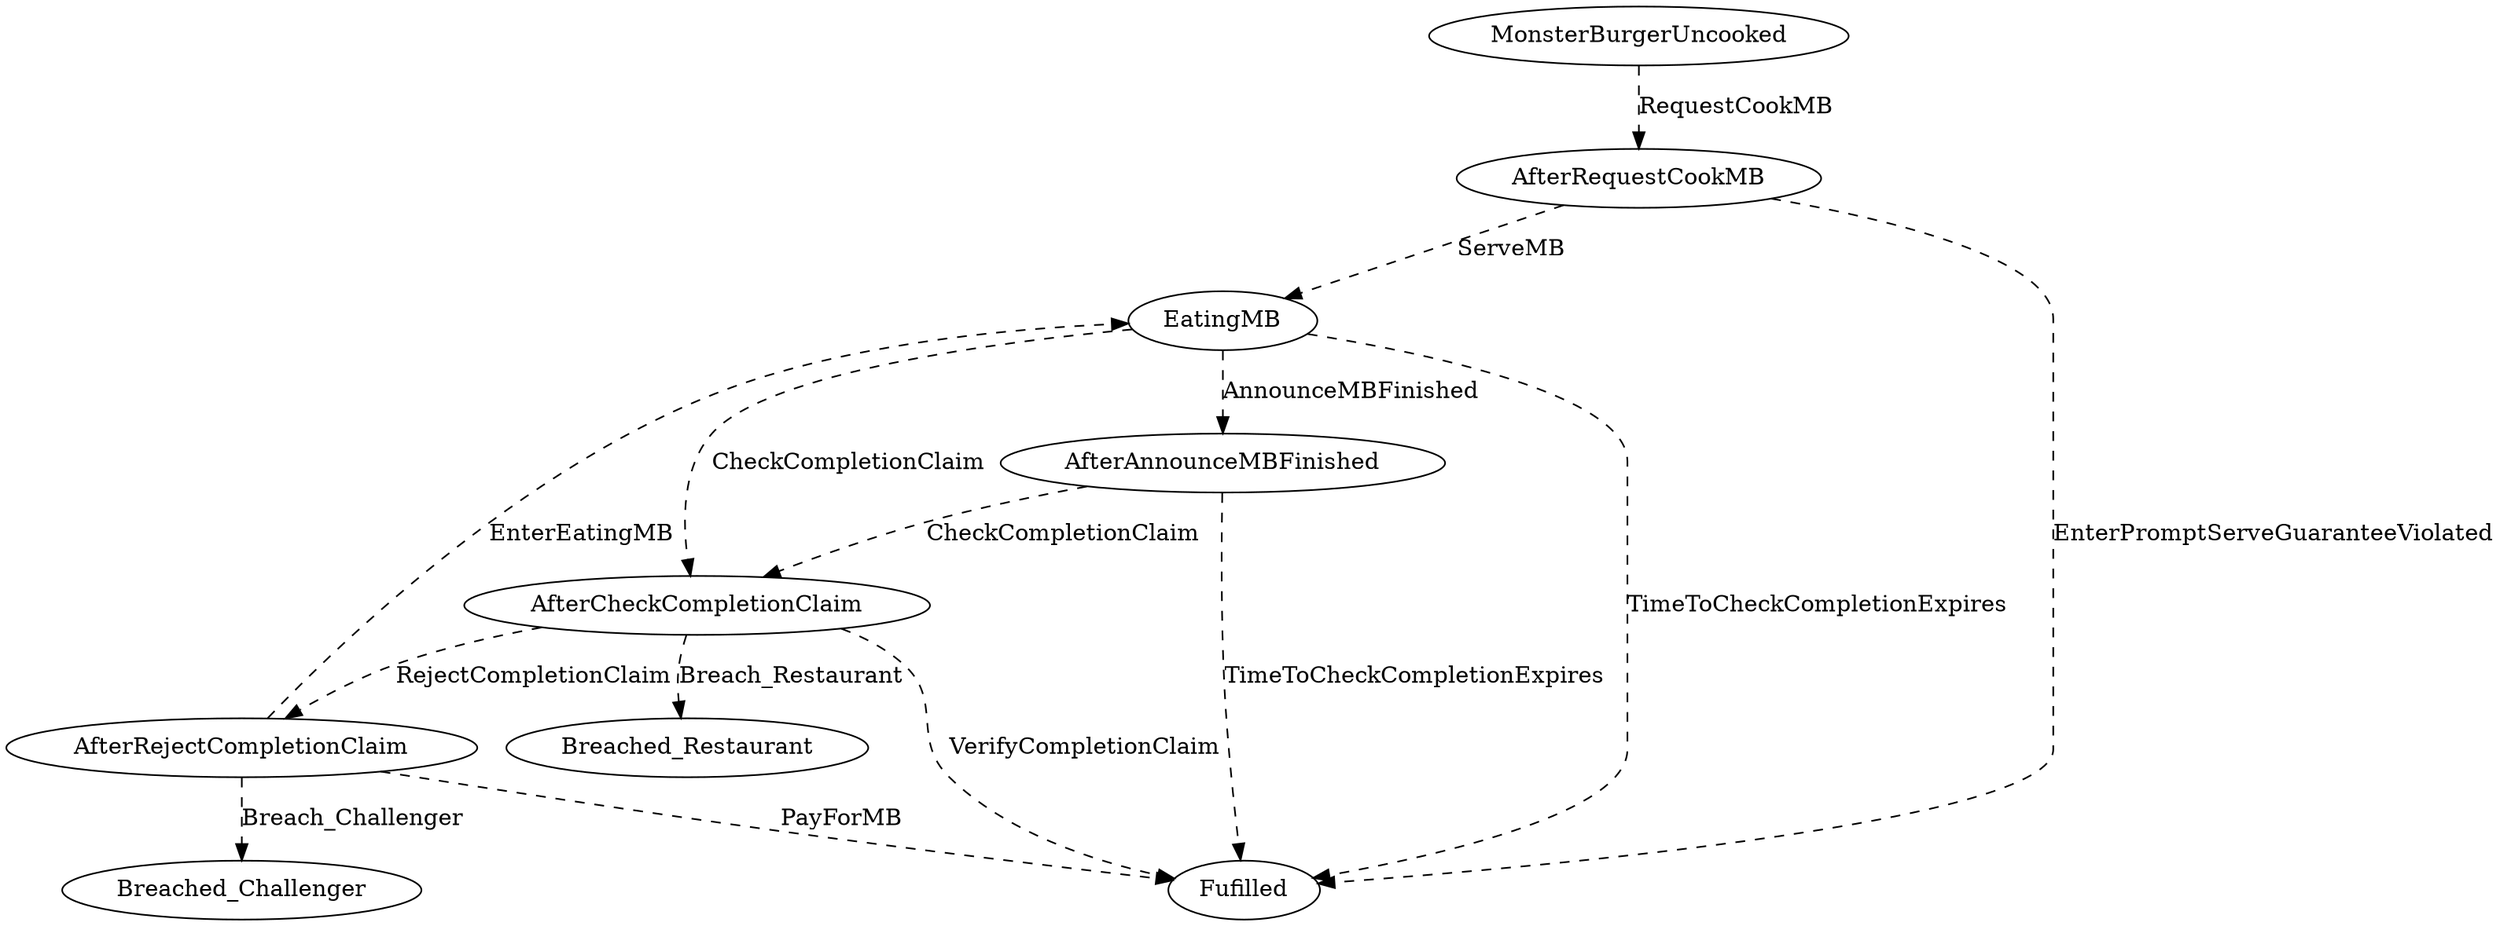 // THIS IS A GENERATED FILE. DO NOT EDIT.

digraph Monster_Burger {    
    Fulfilled[label=Fufilled];
    MonsterBurgerUncooked[label=MonsterBurgerUncooked];
	EatingMB[label=EatingMB]
        
    
         
    
    
    
    
    MonsterBurgerUncooked -> AfterRequestCookMB [style=dashed,label=RequestCookMB];
	AfterRequestCookMB -> EatingMB [style=dashed,label=ServeMB];
	AfterRequestCookMB -> Fulfilled [style=dashed,label=EnterPromptServeGuaranteeViolated];
	EatingMB -> AfterAnnounceMBFinished [style=dashed,label=AnnounceMBFinished];
	EatingMB -> AfterCheckCompletionClaim [style=dashed,label=CheckCompletionClaim];
	EatingMB -> Fulfilled [style=dashed,label=TimeToCheckCompletionExpires];
	AfterAnnounceMBFinished -> AfterCheckCompletionClaim [style=dashed,label=CheckCompletionClaim];
	AfterAnnounceMBFinished -> Fulfilled [style=dashed,label=TimeToCheckCompletionExpires];
	AfterCheckCompletionClaim -> Fulfilled [style=dashed,label=VerifyCompletionClaim];
	AfterCheckCompletionClaim -> AfterRejectCompletionClaim [style=dashed,label=RejectCompletionClaim];
	AfterCheckCompletionClaim -> Breached_Restaurant [style=dashed,label=Breach_Restaurant];
	AfterRejectCompletionClaim -> EatingMB [style=dashed,label=EnterEatingMB];
	AfterRejectCompletionClaim -> Fulfilled [style=dashed,label=PayForMB];
	AfterRejectCompletionClaim -> Breached_Challenger [style=dashed,label=Breach_Challenger];
	     
    
       
}